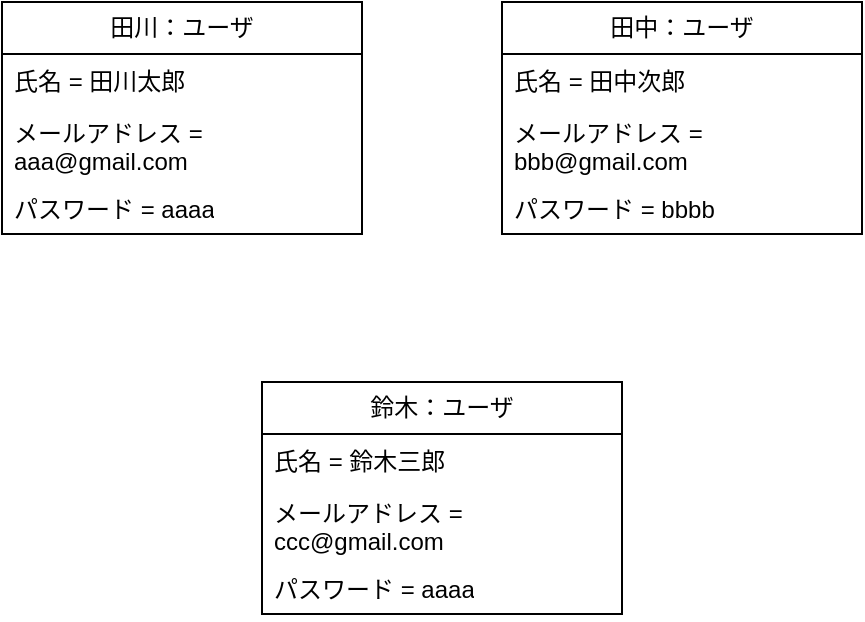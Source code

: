 <mxfile version="22.1.2" type="device">
  <diagram name="ページ1" id="wYteNd11I8fslRHO8LuR">
    <mxGraphModel dx="449" dy="830" grid="1" gridSize="10" guides="1" tooltips="1" connect="1" arrows="1" fold="1" page="1" pageScale="1" pageWidth="827" pageHeight="1169" math="0" shadow="0">
      <root>
        <mxCell id="0" />
        <mxCell id="1" parent="0" />
        <mxCell id="C9aiMwl0Fl2I6ba4I4ei-2" value="田川：ユーザ" style="swimlane;fontStyle=0;childLayout=stackLayout;horizontal=1;startSize=26;fillColor=none;horizontalStack=0;resizeParent=1;resizeParentMax=0;resizeLast=0;collapsible=1;marginBottom=0;whiteSpace=wrap;html=1;" parent="1" vertex="1">
          <mxGeometry x="150" y="210" width="180" height="116" as="geometry" />
        </mxCell>
        <mxCell id="C9aiMwl0Fl2I6ba4I4ei-3" value="氏名 = 田川太郎" style="text;strokeColor=none;fillColor=none;align=left;verticalAlign=top;spacingLeft=4;spacingRight=4;overflow=hidden;rotatable=0;points=[[0,0.5],[1,0.5]];portConstraint=eastwest;whiteSpace=wrap;html=1;" parent="C9aiMwl0Fl2I6ba4I4ei-2" vertex="1">
          <mxGeometry y="26" width="180" height="26" as="geometry" />
        </mxCell>
        <mxCell id="C9aiMwl0Fl2I6ba4I4ei-4" value="メールアドレス = aaa@gmail.com" style="text;strokeColor=none;fillColor=none;align=left;verticalAlign=top;spacingLeft=4;spacingRight=4;overflow=hidden;rotatable=0;points=[[0,0.5],[1,0.5]];portConstraint=eastwest;whiteSpace=wrap;html=1;" parent="C9aiMwl0Fl2I6ba4I4ei-2" vertex="1">
          <mxGeometry y="52" width="180" height="38" as="geometry" />
        </mxCell>
        <mxCell id="C9aiMwl0Fl2I6ba4I4ei-5" value="パスワード = aaaa" style="text;strokeColor=none;fillColor=none;align=left;verticalAlign=top;spacingLeft=4;spacingRight=4;overflow=hidden;rotatable=0;points=[[0,0.5],[1,0.5]];portConstraint=eastwest;whiteSpace=wrap;html=1;" parent="C9aiMwl0Fl2I6ba4I4ei-2" vertex="1">
          <mxGeometry y="90" width="180" height="26" as="geometry" />
        </mxCell>
        <mxCell id="C9aiMwl0Fl2I6ba4I4ei-6" value="田中：ユーザ" style="swimlane;fontStyle=0;childLayout=stackLayout;horizontal=1;startSize=26;fillColor=none;horizontalStack=0;resizeParent=1;resizeParentMax=0;resizeLast=0;collapsible=1;marginBottom=0;whiteSpace=wrap;html=1;" parent="1" vertex="1">
          <mxGeometry x="400" y="210" width="180" height="116" as="geometry" />
        </mxCell>
        <mxCell id="C9aiMwl0Fl2I6ba4I4ei-7" value="氏名 = 田中次郎" style="text;strokeColor=none;fillColor=none;align=left;verticalAlign=top;spacingLeft=4;spacingRight=4;overflow=hidden;rotatable=0;points=[[0,0.5],[1,0.5]];portConstraint=eastwest;whiteSpace=wrap;html=1;" parent="C9aiMwl0Fl2I6ba4I4ei-6" vertex="1">
          <mxGeometry y="26" width="180" height="26" as="geometry" />
        </mxCell>
        <mxCell id="C9aiMwl0Fl2I6ba4I4ei-8" value="メールアドレス = bbb@gmail.com" style="text;strokeColor=none;fillColor=none;align=left;verticalAlign=top;spacingLeft=4;spacingRight=4;overflow=hidden;rotatable=0;points=[[0,0.5],[1,0.5]];portConstraint=eastwest;whiteSpace=wrap;html=1;" parent="C9aiMwl0Fl2I6ba4I4ei-6" vertex="1">
          <mxGeometry y="52" width="180" height="38" as="geometry" />
        </mxCell>
        <mxCell id="C9aiMwl0Fl2I6ba4I4ei-9" value="パスワード = bbbb" style="text;strokeColor=none;fillColor=none;align=left;verticalAlign=top;spacingLeft=4;spacingRight=4;overflow=hidden;rotatable=0;points=[[0,0.5],[1,0.5]];portConstraint=eastwest;whiteSpace=wrap;html=1;" parent="C9aiMwl0Fl2I6ba4I4ei-6" vertex="1">
          <mxGeometry y="90" width="180" height="26" as="geometry" />
        </mxCell>
        <mxCell id="C9aiMwl0Fl2I6ba4I4ei-10" value="鈴木：ユーザ" style="swimlane;fontStyle=0;childLayout=stackLayout;horizontal=1;startSize=26;fillColor=none;horizontalStack=0;resizeParent=1;resizeParentMax=0;resizeLast=0;collapsible=1;marginBottom=0;whiteSpace=wrap;html=1;" parent="1" vertex="1">
          <mxGeometry x="280" y="400" width="180" height="116" as="geometry" />
        </mxCell>
        <mxCell id="C9aiMwl0Fl2I6ba4I4ei-11" value="氏名 = 鈴木三郎" style="text;strokeColor=none;fillColor=none;align=left;verticalAlign=top;spacingLeft=4;spacingRight=4;overflow=hidden;rotatable=0;points=[[0,0.5],[1,0.5]];portConstraint=eastwest;whiteSpace=wrap;html=1;" parent="C9aiMwl0Fl2I6ba4I4ei-10" vertex="1">
          <mxGeometry y="26" width="180" height="26" as="geometry" />
        </mxCell>
        <mxCell id="C9aiMwl0Fl2I6ba4I4ei-12" value="メールアドレス = ccc@gmail.com" style="text;strokeColor=none;fillColor=none;align=left;verticalAlign=top;spacingLeft=4;spacingRight=4;overflow=hidden;rotatable=0;points=[[0,0.5],[1,0.5]];portConstraint=eastwest;whiteSpace=wrap;html=1;" parent="C9aiMwl0Fl2I6ba4I4ei-10" vertex="1">
          <mxGeometry y="52" width="180" height="38" as="geometry" />
        </mxCell>
        <mxCell id="C9aiMwl0Fl2I6ba4I4ei-13" value="パスワード = aaaa" style="text;strokeColor=none;fillColor=none;align=left;verticalAlign=top;spacingLeft=4;spacingRight=4;overflow=hidden;rotatable=0;points=[[0,0.5],[1,0.5]];portConstraint=eastwest;whiteSpace=wrap;html=1;" parent="C9aiMwl0Fl2I6ba4I4ei-10" vertex="1">
          <mxGeometry y="90" width="180" height="26" as="geometry" />
        </mxCell>
      </root>
    </mxGraphModel>
  </diagram>
</mxfile>
